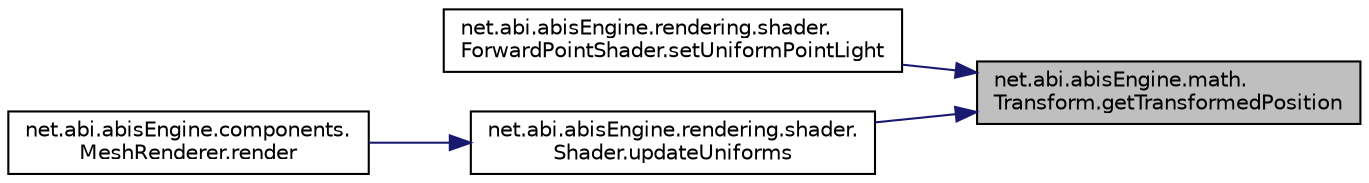 digraph "net.abi.abisEngine.math.Transform.getTransformedPosition"
{
 // LATEX_PDF_SIZE
  edge [fontname="Helvetica",fontsize="10",labelfontname="Helvetica",labelfontsize="10"];
  node [fontname="Helvetica",fontsize="10",shape=record];
  rankdir="RL";
  Node1 [label="net.abi.abisEngine.math.\lTransform.getTransformedPosition",height=0.2,width=0.4,color="black", fillcolor="grey75", style="filled", fontcolor="black",tooltip=" "];
  Node1 -> Node2 [dir="back",color="midnightblue",fontsize="10",style="solid",fontname="Helvetica"];
  Node2 [label="net.abi.abisEngine.rendering.shader.\lForwardPointShader.setUniformPointLight",height=0.2,width=0.4,color="black", fillcolor="white", style="filled",URL="$da/dc8/classnet_1_1abi_1_1abis_engine_1_1rendering_1_1shader_1_1_forward_point_shader.html#a50ac0d245349c900c8b813364e79892d",tooltip=" "];
  Node1 -> Node3 [dir="back",color="midnightblue",fontsize="10",style="solid",fontname="Helvetica"];
  Node3 [label="net.abi.abisEngine.rendering.shader.\lShader.updateUniforms",height=0.2,width=0.4,color="black", fillcolor="white", style="filled",URL="$da/dff/classnet_1_1abi_1_1abis_engine_1_1rendering_1_1shader_1_1_shader.html#ade2b2902ad22fbd3eaa6b0eafc37abe4",tooltip=" "];
  Node3 -> Node4 [dir="back",color="midnightblue",fontsize="10",style="solid",fontname="Helvetica"];
  Node4 [label="net.abi.abisEngine.components.\lMeshRenderer.render",height=0.2,width=0.4,color="black", fillcolor="white", style="filled",URL="$d2/d90/classnet_1_1abi_1_1abis_engine_1_1components_1_1_mesh_renderer.html#a38db9165168cd63ea08114a5d199d378",tooltip=" "];
}
